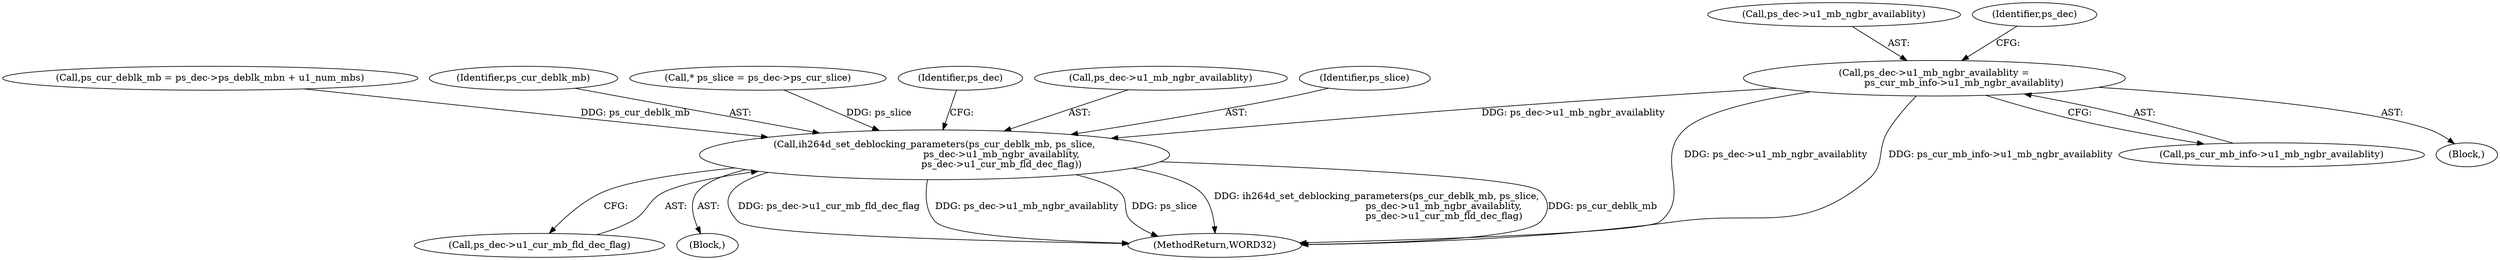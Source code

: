 digraph "0_Android_4a524d3a8ae9aa20c36430008e6bd429443f8f1d_1@pointer" {
"1000545" [label="(Call,ps_dec->u1_mb_ngbr_availablity =\n                    ps_cur_mb_info->u1_mb_ngbr_availablity)"];
"1001008" [label="(Call,ih264d_set_deblocking_parameters(ps_cur_deblk_mb, ps_slice,\n                                             ps_dec->u1_mb_ngbr_availablity,\n                                             ps_dec->u1_cur_mb_fld_dec_flag))"];
"1000966" [label="(Call,ps_cur_deblk_mb = ps_dec->ps_deblk_mbn + u1_num_mbs)"];
"1000545" [label="(Call,ps_dec->u1_mb_ngbr_availablity =\n                    ps_cur_mb_info->u1_mb_ngbr_availablity)"];
"1001009" [label="(Identifier,ps_cur_deblk_mb)"];
"1001284" [label="(MethodReturn,WORD32)"];
"1000164" [label="(Call,* ps_slice = ps_dec->ps_cur_slice)"];
"1000549" [label="(Call,ps_cur_mb_info->u1_mb_ngbr_availablity)"];
"1000546" [label="(Call,ps_dec->u1_mb_ngbr_availablity)"];
"1001019" [label="(Identifier,ps_dec)"];
"1000486" [label="(Block,)"];
"1001008" [label="(Call,ih264d_set_deblocking_parameters(ps_cur_deblk_mb, ps_slice,\n                                             ps_dec->u1_mb_ngbr_availablity,\n                                             ps_dec->u1_cur_mb_fld_dec_flag))"];
"1001011" [label="(Call,ps_dec->u1_mb_ngbr_availablity)"];
"1001014" [label="(Call,ps_dec->u1_cur_mb_fld_dec_flag)"];
"1000554" [label="(Identifier,ps_dec)"];
"1001010" [label="(Identifier,ps_slice)"];
"1001007" [label="(Block,)"];
"1000545" -> "1000486"  [label="AST: "];
"1000545" -> "1000549"  [label="CFG: "];
"1000546" -> "1000545"  [label="AST: "];
"1000549" -> "1000545"  [label="AST: "];
"1000554" -> "1000545"  [label="CFG: "];
"1000545" -> "1001284"  [label="DDG: ps_dec->u1_mb_ngbr_availablity"];
"1000545" -> "1001284"  [label="DDG: ps_cur_mb_info->u1_mb_ngbr_availablity"];
"1000545" -> "1001008"  [label="DDG: ps_dec->u1_mb_ngbr_availablity"];
"1001008" -> "1001007"  [label="AST: "];
"1001008" -> "1001014"  [label="CFG: "];
"1001009" -> "1001008"  [label="AST: "];
"1001010" -> "1001008"  [label="AST: "];
"1001011" -> "1001008"  [label="AST: "];
"1001014" -> "1001008"  [label="AST: "];
"1001019" -> "1001008"  [label="CFG: "];
"1001008" -> "1001284"  [label="DDG: ih264d_set_deblocking_parameters(ps_cur_deblk_mb, ps_slice,\n                                             ps_dec->u1_mb_ngbr_availablity,\n                                             ps_dec->u1_cur_mb_fld_dec_flag)"];
"1001008" -> "1001284"  [label="DDG: ps_cur_deblk_mb"];
"1001008" -> "1001284"  [label="DDG: ps_dec->u1_cur_mb_fld_dec_flag"];
"1001008" -> "1001284"  [label="DDG: ps_dec->u1_mb_ngbr_availablity"];
"1001008" -> "1001284"  [label="DDG: ps_slice"];
"1000966" -> "1001008"  [label="DDG: ps_cur_deblk_mb"];
"1000164" -> "1001008"  [label="DDG: ps_slice"];
}
